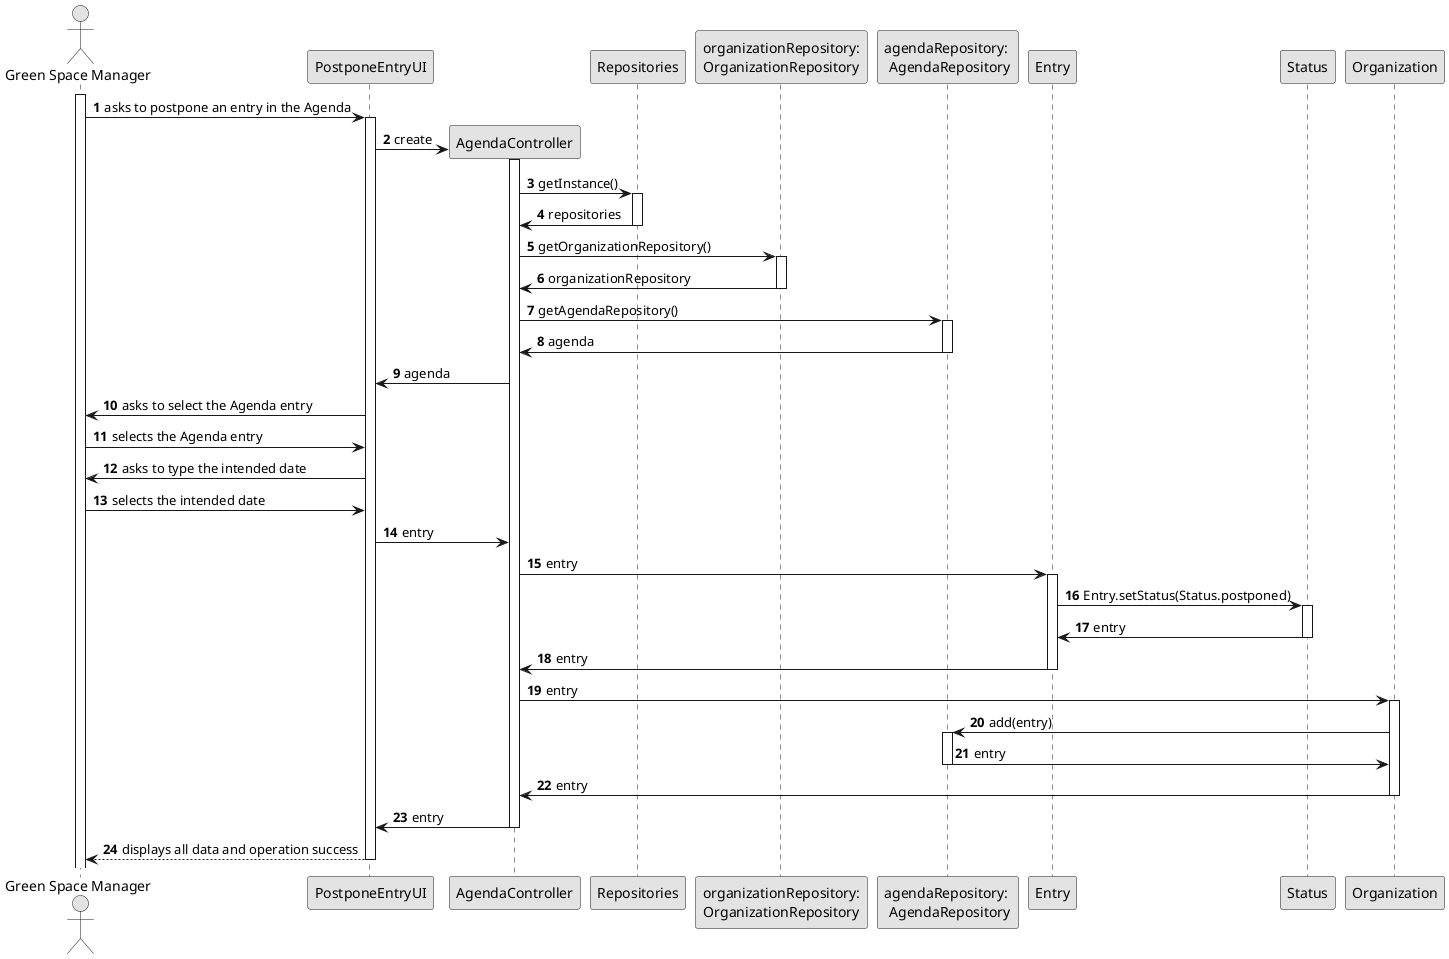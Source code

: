 @startuml
skinparam monochrome true
skinparam packageStyle rectangle
skinparam shadowing false

autonumber

'hide footbox
actor "Green Space Manager" as GSM
participant "PostponeEntryUI" as UI
participant "AgendaController" as CTRL
participant "Repositories" as Rep
participant "organizationRepository:\nOrganizationRepository" as organizationRepository
participant "agendaRepository: \n AgendaRepository" as Agenda
participant "Entry" as Entry
participant "Status" as Status
participant "Organization" as or

activate GSM

         GSM -> UI : asks to postpone an entry in the Agenda

     activate UI

        UI -> CTRL** : create

     activate CTRL

            CTRL -> Rep : getInstance()

     activate Rep

                      Rep -> CTRL : repositories

               deactivate Rep

                      CTRL -> organizationRepository : getOrganizationRepository()

               activate organizationRepository

                      organizationRepository -> CTRL : organizationRepository

               deactivate organizationRepository

                      CTRL -> Agenda : getAgendaRepository()

               activate Agenda

                      Agenda -> CTRL : agenda

               deactivate Agenda

                      CTRL -> UI : agenda
                      UI -> GSM : asks to select the Agenda entry
                      GSM -> UI : selects the Agenda entry
                      UI -> GSM : asks to type the intended date
                      GSM -> UI : selects the intended date
                      UI -> CTRL : entry
     CTRL -> Entry : entry
               activate "Entry"

                      Entry -> "Status"  :  Entry.setStatus(Status.postponed)

                activate "Status"

                         "Status" -> Entry : entry

                 deactivate "Status"

                 Entry -> CTRL : entry

          deactivate "Entry"


                         CTRL -> or : entry
          activate or

                          or -> Agenda : add(entry)
          activate Agenda

                          Agenda -> or : entry

            deactivate Agenda

                          or -> CTRL : entry

            deactivate or

                 CTRL -> UI : entry

          deactivate CTRL

          UI --> GSM : displays all data and operation success

          deactivate UI

@enduml
